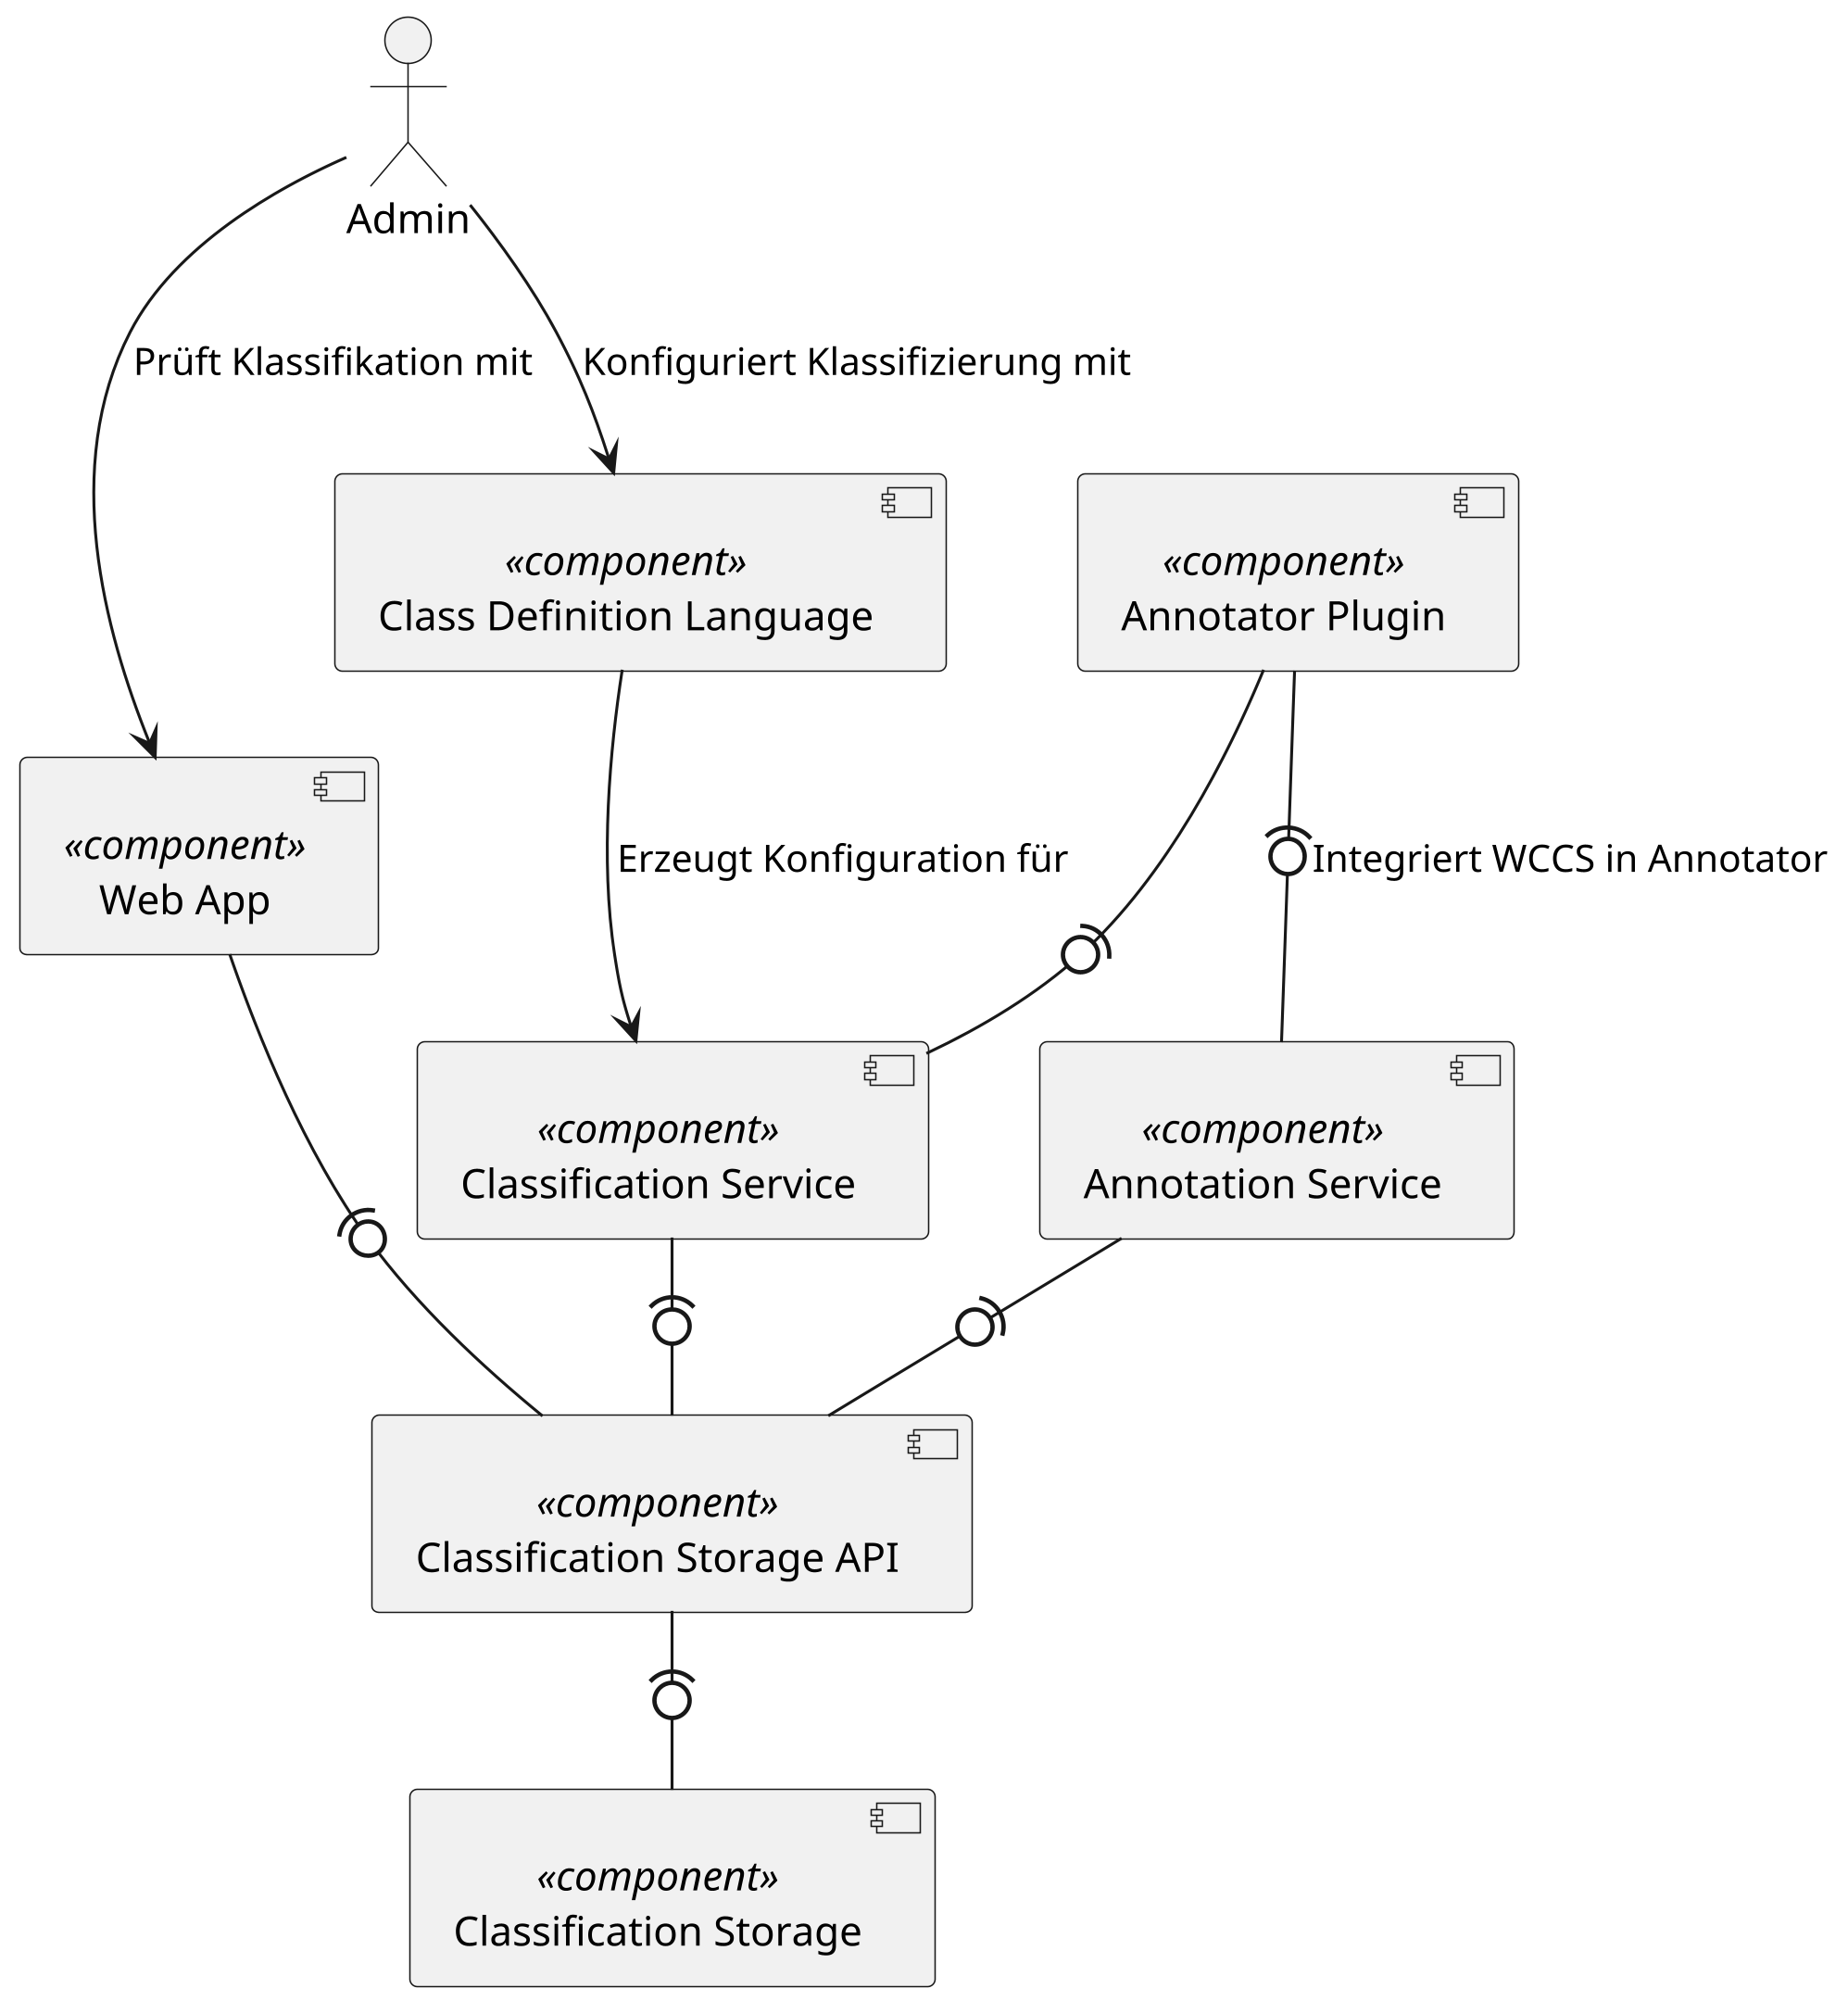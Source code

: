 @startuml
scale 3840*2160
skinparam componentStyle uml2

actor Admin

[Annotator Plugin] <<component>> as annotator_plugin
[Annotation Service] <<component>> as annotation_service
[Class Definition Language] <<component>> as dsl
[Classification Service] <<component>> as classification_service
[Classification Storage API] <<component>> as classification_storage_api
[Classification Storage] <<component>> as classification_storage
[Web App] <<component>> as web_app

Admin --> web_app : Prüft Klassifikation mit
Admin --> dsl : Konfiguriert Klassifizierung mit
annotation_service -(0- classification_storage_api
annotator_plugin -(0- annotation_service : Integriert WCCS in Annotator
annotator_plugin -(0- classification_service
classification_service -(0- classification_storage_api
classification_storage_api -(0- classification_storage
dsl --> classification_service : Erzeugt Konfiguration für
web_app -(0- classification_storage_api
@enduml